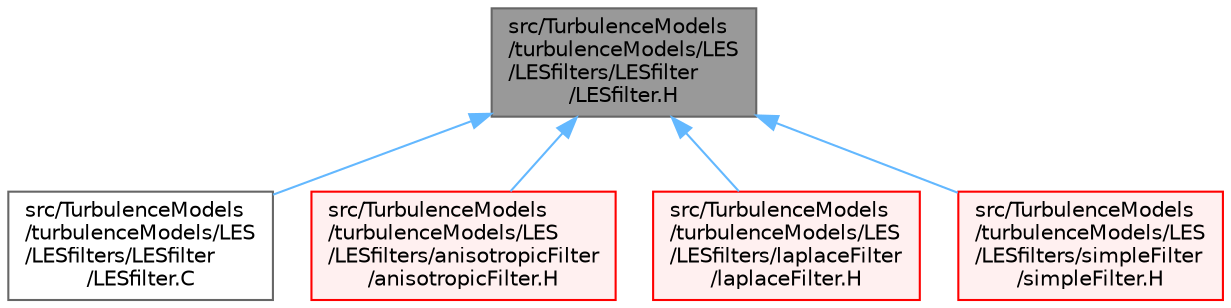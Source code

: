 digraph "src/TurbulenceModels/turbulenceModels/LES/LESfilters/LESfilter/LESfilter.H"
{
 // LATEX_PDF_SIZE
  bgcolor="transparent";
  edge [fontname=Helvetica,fontsize=10,labelfontname=Helvetica,labelfontsize=10];
  node [fontname=Helvetica,fontsize=10,shape=box,height=0.2,width=0.4];
  Node1 [id="Node000001",label="src/TurbulenceModels\l/turbulenceModels/LES\l/LESfilters/LESfilter\l/LESfilter.H",height=0.2,width=0.4,color="gray40", fillcolor="grey60", style="filled", fontcolor="black",tooltip=" "];
  Node1 -> Node2 [id="edge1_Node000001_Node000002",dir="back",color="steelblue1",style="solid",tooltip=" "];
  Node2 [id="Node000002",label="src/TurbulenceModels\l/turbulenceModels/LES\l/LESfilters/LESfilter\l/LESfilter.C",height=0.2,width=0.4,color="grey40", fillcolor="white", style="filled",URL="$LESfilter_8C.html",tooltip=" "];
  Node1 -> Node3 [id="edge2_Node000001_Node000003",dir="back",color="steelblue1",style="solid",tooltip=" "];
  Node3 [id="Node000003",label="src/TurbulenceModels\l/turbulenceModels/LES\l/LESfilters/anisotropicFilter\l/anisotropicFilter.H",height=0.2,width=0.4,color="red", fillcolor="#FFF0F0", style="filled",URL="$anisotropicFilter_8H.html",tooltip=" "];
  Node1 -> Node5 [id="edge3_Node000001_Node000005",dir="back",color="steelblue1",style="solid",tooltip=" "];
  Node5 [id="Node000005",label="src/TurbulenceModels\l/turbulenceModels/LES\l/LESfilters/laplaceFilter\l/laplaceFilter.H",height=0.2,width=0.4,color="red", fillcolor="#FFF0F0", style="filled",URL="$laplaceFilter_8H.html",tooltip=" "];
  Node1 -> Node7 [id="edge4_Node000001_Node000007",dir="back",color="steelblue1",style="solid",tooltip=" "];
  Node7 [id="Node000007",label="src/TurbulenceModels\l/turbulenceModels/LES\l/LESfilters/simpleFilter\l/simpleFilter.H",height=0.2,width=0.4,color="red", fillcolor="#FFF0F0", style="filled",URL="$simpleFilter_8H.html",tooltip=" "];
}
